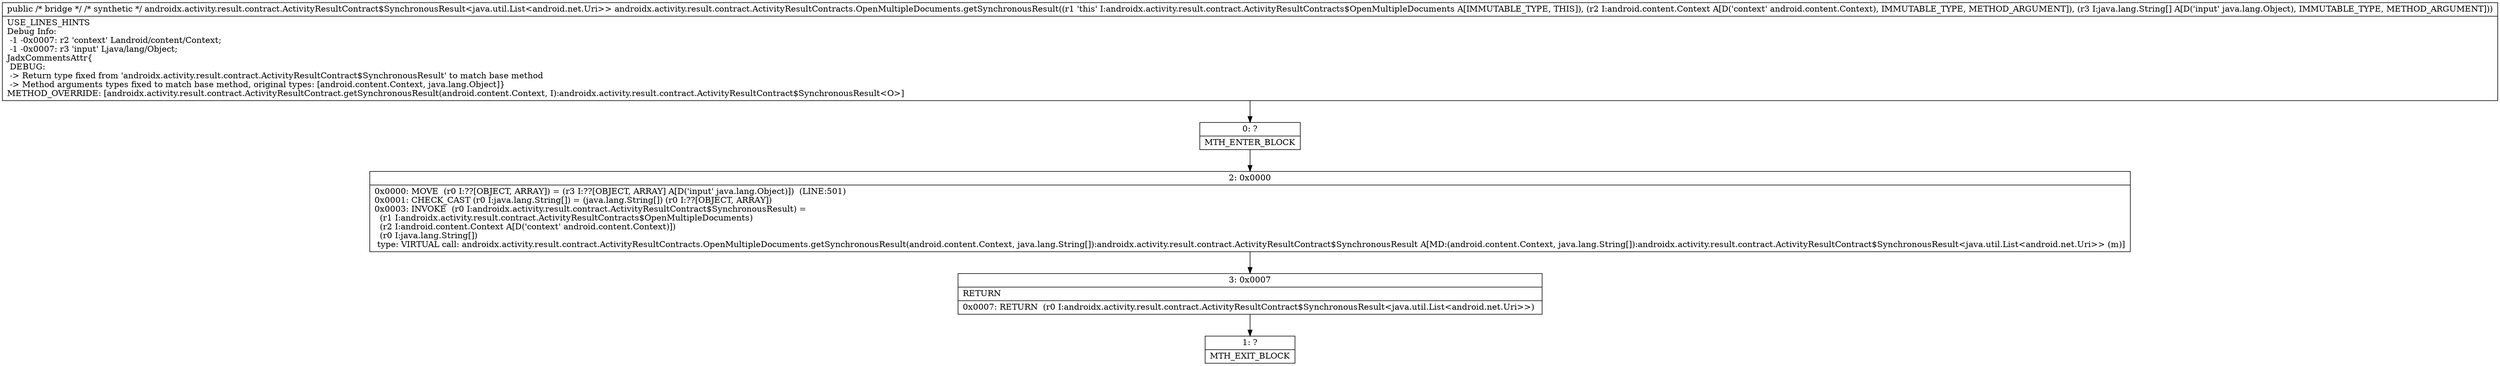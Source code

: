 digraph "CFG forandroidx.activity.result.contract.ActivityResultContracts.OpenMultipleDocuments.getSynchronousResult(Landroid\/content\/Context;Ljava\/lang\/Object;)Landroidx\/activity\/result\/contract\/ActivityResultContract$SynchronousResult;" {
Node_0 [shape=record,label="{0\:\ ?|MTH_ENTER_BLOCK\l}"];
Node_2 [shape=record,label="{2\:\ 0x0000|0x0000: MOVE  (r0 I:??[OBJECT, ARRAY]) = (r3 I:??[OBJECT, ARRAY] A[D('input' java.lang.Object)])  (LINE:501)\l0x0001: CHECK_CAST (r0 I:java.lang.String[]) = (java.lang.String[]) (r0 I:??[OBJECT, ARRAY]) \l0x0003: INVOKE  (r0 I:androidx.activity.result.contract.ActivityResultContract$SynchronousResult) = \l  (r1 I:androidx.activity.result.contract.ActivityResultContracts$OpenMultipleDocuments)\l  (r2 I:android.content.Context A[D('context' android.content.Context)])\l  (r0 I:java.lang.String[])\l type: VIRTUAL call: androidx.activity.result.contract.ActivityResultContracts.OpenMultipleDocuments.getSynchronousResult(android.content.Context, java.lang.String[]):androidx.activity.result.contract.ActivityResultContract$SynchronousResult A[MD:(android.content.Context, java.lang.String[]):androidx.activity.result.contract.ActivityResultContract$SynchronousResult\<java.util.List\<android.net.Uri\>\> (m)]\l}"];
Node_3 [shape=record,label="{3\:\ 0x0007|RETURN\l|0x0007: RETURN  (r0 I:androidx.activity.result.contract.ActivityResultContract$SynchronousResult\<java.util.List\<android.net.Uri\>\>) \l}"];
Node_1 [shape=record,label="{1\:\ ?|MTH_EXIT_BLOCK\l}"];
MethodNode[shape=record,label="{public \/* bridge *\/ \/* synthetic *\/ androidx.activity.result.contract.ActivityResultContract$SynchronousResult\<java.util.List\<android.net.Uri\>\> androidx.activity.result.contract.ActivityResultContracts.OpenMultipleDocuments.getSynchronousResult((r1 'this' I:androidx.activity.result.contract.ActivityResultContracts$OpenMultipleDocuments A[IMMUTABLE_TYPE, THIS]), (r2 I:android.content.Context A[D('context' android.content.Context), IMMUTABLE_TYPE, METHOD_ARGUMENT]), (r3 I:java.lang.String[] A[D('input' java.lang.Object), IMMUTABLE_TYPE, METHOD_ARGUMENT]))  | USE_LINES_HINTS\lDebug Info:\l  \-1 \-0x0007: r2 'context' Landroid\/content\/Context;\l  \-1 \-0x0007: r3 'input' Ljava\/lang\/Object;\lJadxCommentsAttr\{\l DEBUG: \l \-\> Return type fixed from 'androidx.activity.result.contract.ActivityResultContract$SynchronousResult' to match base method\l \-\> Method arguments types fixed to match base method, original types: [android.content.Context, java.lang.Object]\}\lMETHOD_OVERRIDE: [androidx.activity.result.contract.ActivityResultContract.getSynchronousResult(android.content.Context, I):androidx.activity.result.contract.ActivityResultContract$SynchronousResult\<O\>]\l}"];
MethodNode -> Node_0;Node_0 -> Node_2;
Node_2 -> Node_3;
Node_3 -> Node_1;
}

